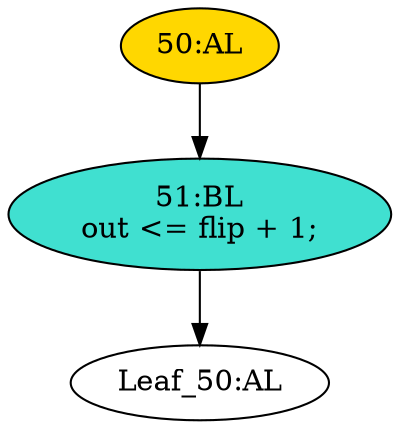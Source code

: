 strict digraph "" {
	node [label="\N"];
	"Leaf_50:AL"	 [def_var="['out']",
		label="Leaf_50:AL"];
	"50:AL"	 [ast="<pyverilog.vparser.ast.Always object at 0x7f2fa378a710>",
		clk_sens=False,
		fillcolor=gold,
		label="50:AL",
		sens="['flip']",
		statements="[]",
		style=filled,
		typ=Always,
		use_var="['flip']"];
	"51:BL"	 [ast="<pyverilog.vparser.ast.Block object at 0x7f2fa37ae210>",
		fillcolor=turquoise,
		label="51:BL
out <= flip + 1;",
		statements="[<pyverilog.vparser.ast.NonblockingSubstitution object at 0x7f2fa378a410>]",
		style=filled,
		typ=Block];
	"50:AL" -> "51:BL"	 [cond="[]",
		lineno=None];
	"51:BL" -> "Leaf_50:AL"	 [cond="[]",
		lineno=None];
}
